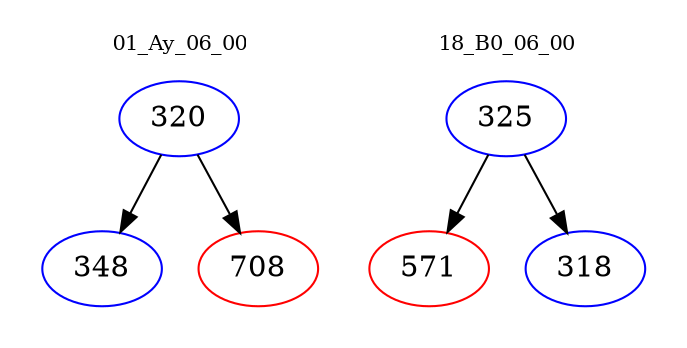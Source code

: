 digraph{
subgraph cluster_0 {
color = white
label = "01_Ay_06_00";
fontsize=10;
T0_320 [label="320", color="blue"]
T0_320 -> T0_348 [color="black"]
T0_348 [label="348", color="blue"]
T0_320 -> T0_708 [color="black"]
T0_708 [label="708", color="red"]
}
subgraph cluster_1 {
color = white
label = "18_B0_06_00";
fontsize=10;
T1_325 [label="325", color="blue"]
T1_325 -> T1_571 [color="black"]
T1_571 [label="571", color="red"]
T1_325 -> T1_318 [color="black"]
T1_318 [label="318", color="blue"]
}
}

